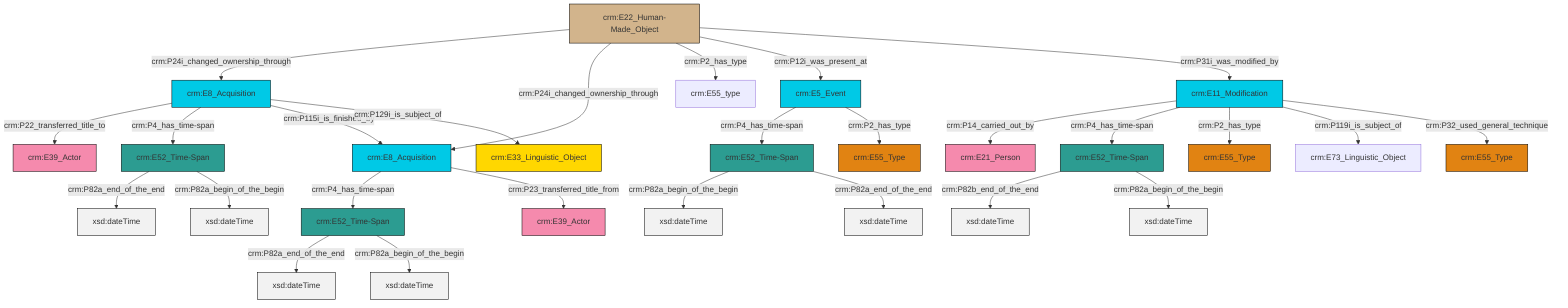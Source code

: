 graph TD
classDef Literal fill:#f2f2f2,stroke:#000000;
classDef CRM_Entity fill:#FFFFFF,stroke:#000000;
classDef Temporal_Entity fill:#00C9E6, stroke:#000000;
classDef Type fill:#E18312, stroke:#000000;
classDef Time-Span fill:#2C9C91, stroke:#000000;
classDef Appellation fill:#FFEB7F, stroke:#000000;
classDef Place fill:#008836, stroke:#000000;
classDef Persistent_Item fill:#B266B2, stroke:#000000;
classDef Conceptual_Object fill:#FFD700, stroke:#000000;
classDef Physical_Thing fill:#D2B48C, stroke:#000000;
classDef Actor fill:#f58aad, stroke:#000000;
classDef PC_Classes fill:#4ce600, stroke:#000000;
classDef Multi fill:#cccccc,stroke:#000000;

0["crm:E52_Time-Span"]:::Time-Span -->|crm:P82b_end_of_the_end| 1[xsd:dateTime]:::Literal
2["crm:E52_Time-Span"]:::Time-Span -->|crm:P82a_end_of_the_end| 3[xsd:dateTime]:::Literal
4["crm:E11_Modification"]:::Temporal_Entity -->|crm:P14_carried_out_by| 5["crm:E21_Person"]:::Actor
6["crm:E22_Human-Made_Object"]:::Physical_Thing -->|crm:P24i_changed_ownership_through| 7["crm:E8_Acquisition"]:::Temporal_Entity
0["crm:E52_Time-Span"]:::Time-Span -->|crm:P82a_begin_of_the_begin| 8[xsd:dateTime]:::Literal
15["crm:E8_Acquisition"]:::Temporal_Entity -->|crm:P4_has_time-span| 13["crm:E52_Time-Span"]:::Time-Span
4["crm:E11_Modification"]:::Temporal_Entity -->|crm:P4_has_time-span| 0["crm:E52_Time-Span"]:::Time-Span
16["crm:E52_Time-Span"]:::Time-Span -->|crm:P82a_begin_of_the_begin| 17[xsd:dateTime]:::Literal
13["crm:E52_Time-Span"]:::Time-Span -->|crm:P82a_end_of_the_end| 20[xsd:dateTime]:::Literal
7["crm:E8_Acquisition"]:::Temporal_Entity -->|crm:P22_transferred_title_to| 21["crm:E39_Actor"]:::Actor
6["crm:E22_Human-Made_Object"]:::Physical_Thing -->|crm:P24i_changed_ownership_through| 15["crm:E8_Acquisition"]:::Temporal_Entity
2["crm:E52_Time-Span"]:::Time-Span -->|crm:P82a_begin_of_the_begin| 26[xsd:dateTime]:::Literal
4["crm:E11_Modification"]:::Temporal_Entity -->|crm:P2_has_type| 27["crm:E55_Type"]:::Type
24["crm:E5_Event"]:::Temporal_Entity -->|crm:P4_has_time-span| 16["crm:E52_Time-Span"]:::Time-Span
7["crm:E8_Acquisition"]:::Temporal_Entity -->|crm:P4_has_time-span| 2["crm:E52_Time-Span"]:::Time-Span
4["crm:E11_Modification"]:::Temporal_Entity -->|crm:P119i_is_subject_of| 11["crm:E73_Linguistic_Object"]:::Default
4["crm:E11_Modification"]:::Temporal_Entity -->|crm:P32_used_general_technique| 29["crm:E55_Type"]:::Type
6["crm:E22_Human-Made_Object"]:::Physical_Thing -->|crm:P2_has_type| 22["crm:E55_type"]:::Default
15["crm:E8_Acquisition"]:::Temporal_Entity -->|crm:P23_transferred_title_from| 38["crm:E39_Actor"]:::Actor
7["crm:E8_Acquisition"]:::Temporal_Entity -->|crm:P115i_is_finished_by| 15["crm:E8_Acquisition"]:::Temporal_Entity
13["crm:E52_Time-Span"]:::Time-Span -->|crm:P82a_begin_of_the_begin| 40[xsd:dateTime]:::Literal
6["crm:E22_Human-Made_Object"]:::Physical_Thing -->|crm:P12i_was_present_at| 24["crm:E5_Event"]:::Temporal_Entity
6["crm:E22_Human-Made_Object"]:::Physical_Thing -->|crm:P31i_was_modified_by| 4["crm:E11_Modification"]:::Temporal_Entity
16["crm:E52_Time-Span"]:::Time-Span -->|crm:P82a_end_of_the_end| 42[xsd:dateTime]:::Literal
7["crm:E8_Acquisition"]:::Temporal_Entity -->|crm:P129i_is_subject_of| 32["crm:E33_Linguistic_Object"]:::Conceptual_Object
24["crm:E5_Event"]:::Temporal_Entity -->|crm:P2_has_type| 9["crm:E55_Type"]:::Type